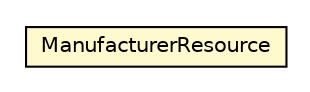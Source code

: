 #!/usr/local/bin/dot
#
# Class diagram 
# Generated by UMLGraph version R5_6-24-gf6e263 (http://www.umlgraph.org/)
#

digraph G {
	edge [fontname="Helvetica",fontsize=10,labelfontname="Helvetica",labelfontsize=10];
	node [fontname="Helvetica",fontsize=10,shape=plaintext];
	nodesep=0.25;
	ranksep=0.5;
	rankdir=LR;
	// com.gwtplatform.carstore.server.rest.ManufacturerResource
	c243568 [label=<<table title="com.gwtplatform.carstore.server.rest.ManufacturerResource" border="0" cellborder="1" cellspacing="0" cellpadding="2" port="p" bgcolor="lemonChiffon" href="./ManufacturerResource.html">
		<tr><td><table border="0" cellspacing="0" cellpadding="1">
<tr><td align="center" balign="center"> ManufacturerResource </td></tr>
		</table></td></tr>
		</table>>, URL="./ManufacturerResource.html", fontname="Helvetica", fontcolor="black", fontsize=10.0];
}

